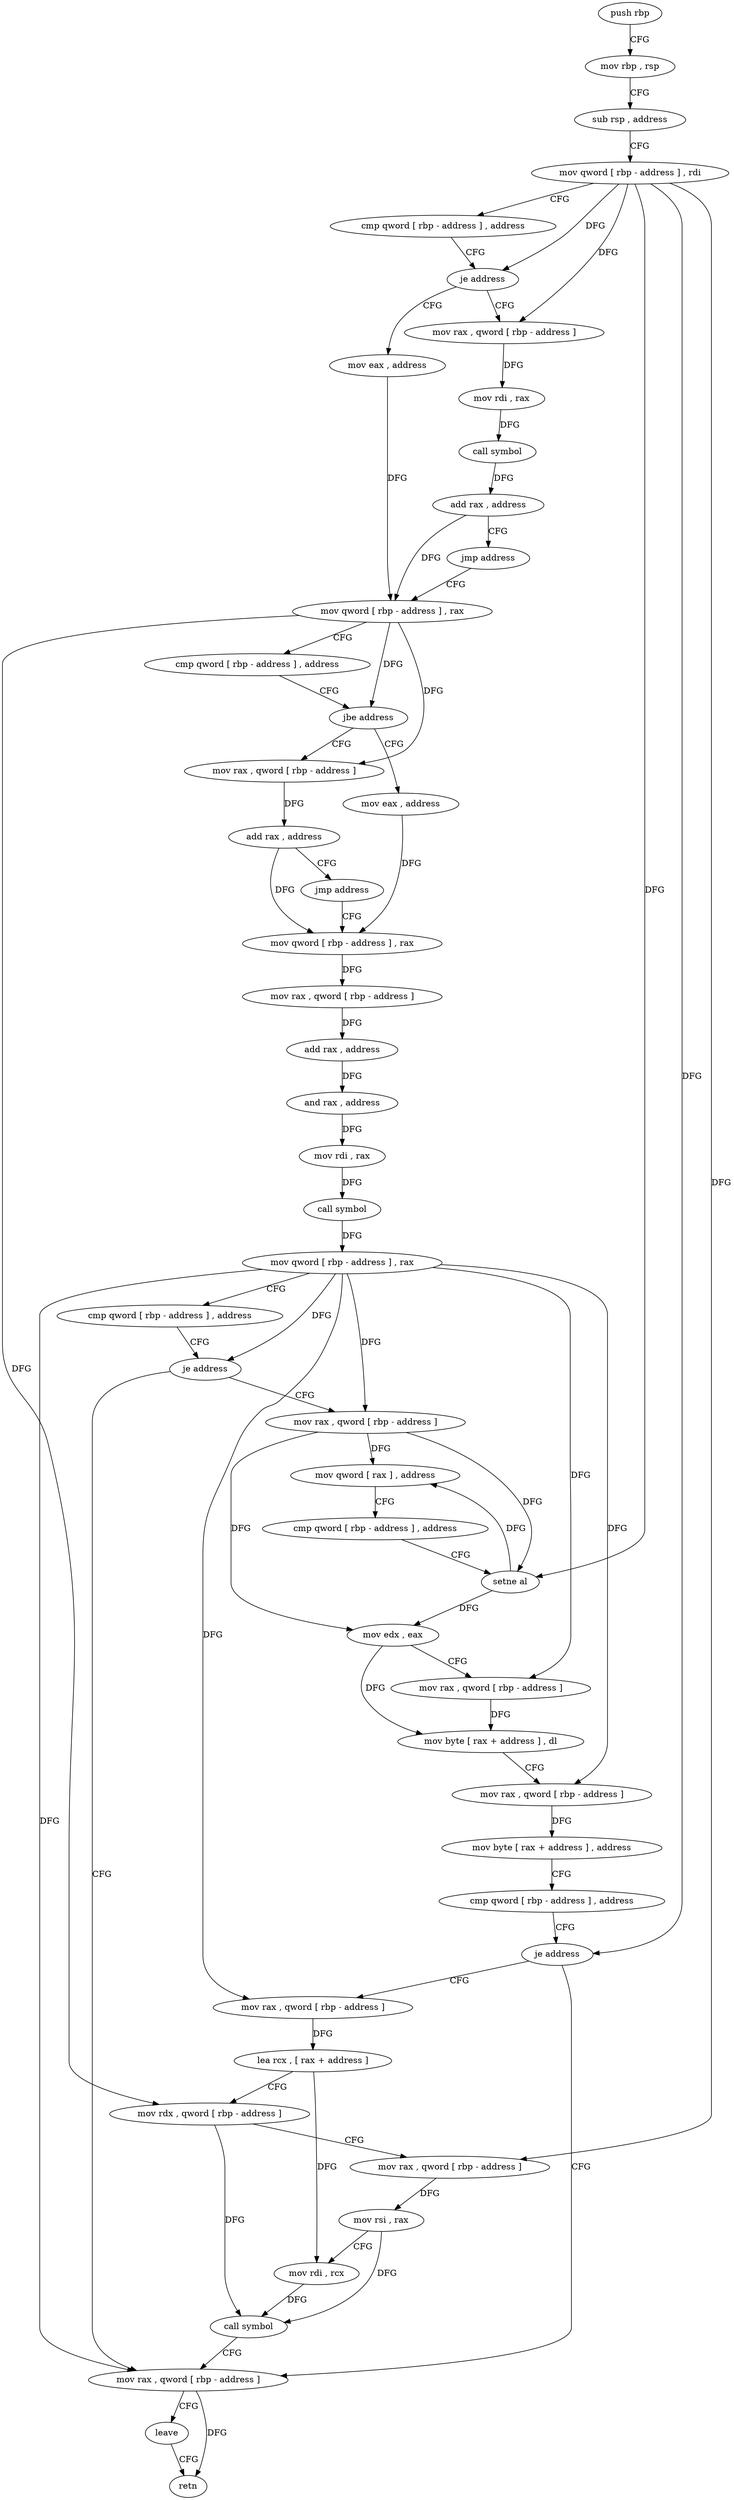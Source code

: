 digraph "func" {
"4457591" [label = "push rbp" ]
"4457592" [label = "mov rbp , rsp" ]
"4457595" [label = "sub rsp , address" ]
"4457599" [label = "mov qword [ rbp - address ] , rdi" ]
"4457603" [label = "cmp qword [ rbp - address ] , address" ]
"4457608" [label = "je address" ]
"4457628" [label = "mov eax , address" ]
"4457610" [label = "mov rax , qword [ rbp - address ]" ]
"4457633" [label = "mov qword [ rbp - address ] , rax" ]
"4457614" [label = "mov rdi , rax" ]
"4457617" [label = "call symbol" ]
"4457622" [label = "add rax , address" ]
"4457626" [label = "jmp address" ]
"4457654" [label = "mov eax , address" ]
"4457659" [label = "mov qword [ rbp - address ] , rax" ]
"4457644" [label = "mov rax , qword [ rbp - address ]" ]
"4457648" [label = "add rax , address" ]
"4457652" [label = "jmp address" ]
"4457637" [label = "cmp qword [ rbp - address ] , address" ]
"4457642" [label = "jbe address" ]
"4457764" [label = "mov rax , qword [ rbp - address ]" ]
"4457768" [label = "leave" ]
"4457769" [label = "retn" ]
"4457694" [label = "mov rax , qword [ rbp - address ]" ]
"4457698" [label = "mov qword [ rax ] , address" ]
"4457705" [label = "cmp qword [ rbp - address ] , address" ]
"4457710" [label = "setne al" ]
"4457713" [label = "mov edx , eax" ]
"4457715" [label = "mov rax , qword [ rbp - address ]" ]
"4457719" [label = "mov byte [ rax + address ] , dl" ]
"4457722" [label = "mov rax , qword [ rbp - address ]" ]
"4457726" [label = "mov byte [ rax + address ] , address" ]
"4457730" [label = "cmp qword [ rbp - address ] , address" ]
"4457735" [label = "je address" ]
"4457737" [label = "mov rax , qword [ rbp - address ]" ]
"4457663" [label = "mov rax , qword [ rbp - address ]" ]
"4457667" [label = "add rax , address" ]
"4457671" [label = "and rax , address" ]
"4457675" [label = "mov rdi , rax" ]
"4457678" [label = "call symbol" ]
"4457683" [label = "mov qword [ rbp - address ] , rax" ]
"4457687" [label = "cmp qword [ rbp - address ] , address" ]
"4457692" [label = "je address" ]
"4457741" [label = "lea rcx , [ rax + address ]" ]
"4457745" [label = "mov rdx , qword [ rbp - address ]" ]
"4457749" [label = "mov rax , qword [ rbp - address ]" ]
"4457753" [label = "mov rsi , rax" ]
"4457756" [label = "mov rdi , rcx" ]
"4457759" [label = "call symbol" ]
"4457591" -> "4457592" [ label = "CFG" ]
"4457592" -> "4457595" [ label = "CFG" ]
"4457595" -> "4457599" [ label = "CFG" ]
"4457599" -> "4457603" [ label = "CFG" ]
"4457599" -> "4457608" [ label = "DFG" ]
"4457599" -> "4457610" [ label = "DFG" ]
"4457599" -> "4457710" [ label = "DFG" ]
"4457599" -> "4457735" [ label = "DFG" ]
"4457599" -> "4457749" [ label = "DFG" ]
"4457603" -> "4457608" [ label = "CFG" ]
"4457608" -> "4457628" [ label = "CFG" ]
"4457608" -> "4457610" [ label = "CFG" ]
"4457628" -> "4457633" [ label = "DFG" ]
"4457610" -> "4457614" [ label = "DFG" ]
"4457633" -> "4457637" [ label = "CFG" ]
"4457633" -> "4457642" [ label = "DFG" ]
"4457633" -> "4457644" [ label = "DFG" ]
"4457633" -> "4457745" [ label = "DFG" ]
"4457614" -> "4457617" [ label = "DFG" ]
"4457617" -> "4457622" [ label = "DFG" ]
"4457622" -> "4457626" [ label = "CFG" ]
"4457622" -> "4457633" [ label = "DFG" ]
"4457626" -> "4457633" [ label = "CFG" ]
"4457654" -> "4457659" [ label = "DFG" ]
"4457659" -> "4457663" [ label = "DFG" ]
"4457644" -> "4457648" [ label = "DFG" ]
"4457648" -> "4457652" [ label = "CFG" ]
"4457648" -> "4457659" [ label = "DFG" ]
"4457652" -> "4457659" [ label = "CFG" ]
"4457637" -> "4457642" [ label = "CFG" ]
"4457642" -> "4457654" [ label = "CFG" ]
"4457642" -> "4457644" [ label = "CFG" ]
"4457764" -> "4457768" [ label = "CFG" ]
"4457764" -> "4457769" [ label = "DFG" ]
"4457768" -> "4457769" [ label = "CFG" ]
"4457694" -> "4457698" [ label = "DFG" ]
"4457694" -> "4457710" [ label = "DFG" ]
"4457694" -> "4457713" [ label = "DFG" ]
"4457698" -> "4457705" [ label = "CFG" ]
"4457705" -> "4457710" [ label = "CFG" ]
"4457710" -> "4457713" [ label = "DFG" ]
"4457710" -> "4457698" [ label = "DFG" ]
"4457713" -> "4457715" [ label = "CFG" ]
"4457713" -> "4457719" [ label = "DFG" ]
"4457715" -> "4457719" [ label = "DFG" ]
"4457719" -> "4457722" [ label = "CFG" ]
"4457722" -> "4457726" [ label = "DFG" ]
"4457726" -> "4457730" [ label = "CFG" ]
"4457730" -> "4457735" [ label = "CFG" ]
"4457735" -> "4457764" [ label = "CFG" ]
"4457735" -> "4457737" [ label = "CFG" ]
"4457737" -> "4457741" [ label = "DFG" ]
"4457663" -> "4457667" [ label = "DFG" ]
"4457667" -> "4457671" [ label = "DFG" ]
"4457671" -> "4457675" [ label = "DFG" ]
"4457675" -> "4457678" [ label = "DFG" ]
"4457678" -> "4457683" [ label = "DFG" ]
"4457683" -> "4457687" [ label = "CFG" ]
"4457683" -> "4457692" [ label = "DFG" ]
"4457683" -> "4457764" [ label = "DFG" ]
"4457683" -> "4457694" [ label = "DFG" ]
"4457683" -> "4457715" [ label = "DFG" ]
"4457683" -> "4457722" [ label = "DFG" ]
"4457683" -> "4457737" [ label = "DFG" ]
"4457687" -> "4457692" [ label = "CFG" ]
"4457692" -> "4457764" [ label = "CFG" ]
"4457692" -> "4457694" [ label = "CFG" ]
"4457741" -> "4457745" [ label = "CFG" ]
"4457741" -> "4457756" [ label = "DFG" ]
"4457745" -> "4457749" [ label = "CFG" ]
"4457745" -> "4457759" [ label = "DFG" ]
"4457749" -> "4457753" [ label = "DFG" ]
"4457753" -> "4457756" [ label = "CFG" ]
"4457753" -> "4457759" [ label = "DFG" ]
"4457756" -> "4457759" [ label = "DFG" ]
"4457759" -> "4457764" [ label = "CFG" ]
}
